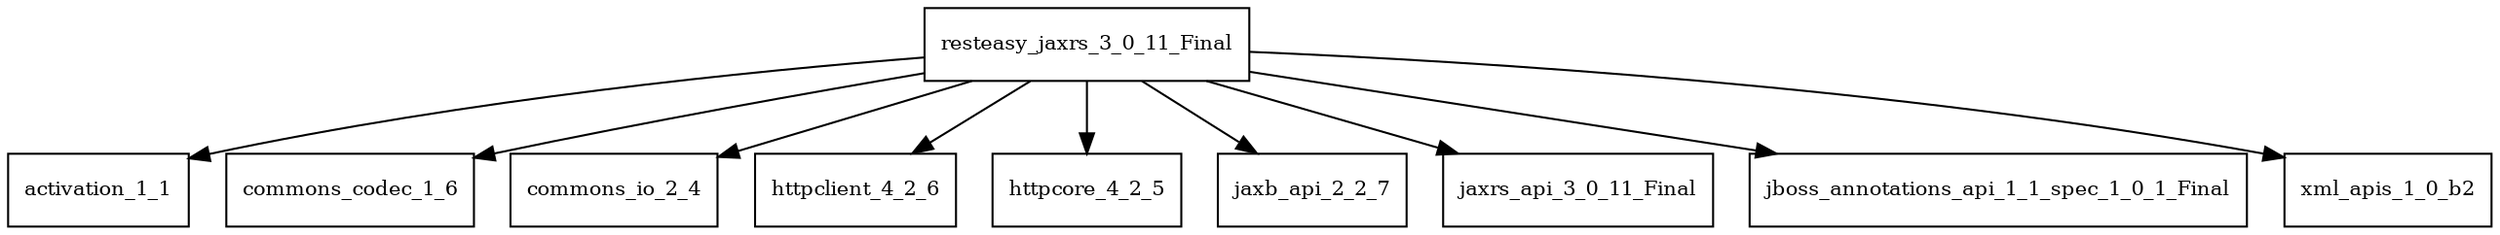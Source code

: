 digraph resteasy_jaxrs_3_0_11_Final_dependencies {
  node [shape = box, fontsize=10.0];
  resteasy_jaxrs_3_0_11_Final -> activation_1_1;
  resteasy_jaxrs_3_0_11_Final -> commons_codec_1_6;
  resteasy_jaxrs_3_0_11_Final -> commons_io_2_4;
  resteasy_jaxrs_3_0_11_Final -> httpclient_4_2_6;
  resteasy_jaxrs_3_0_11_Final -> httpcore_4_2_5;
  resteasy_jaxrs_3_0_11_Final -> jaxb_api_2_2_7;
  resteasy_jaxrs_3_0_11_Final -> jaxrs_api_3_0_11_Final;
  resteasy_jaxrs_3_0_11_Final -> jboss_annotations_api_1_1_spec_1_0_1_Final;
  resteasy_jaxrs_3_0_11_Final -> xml_apis_1_0_b2;
}
